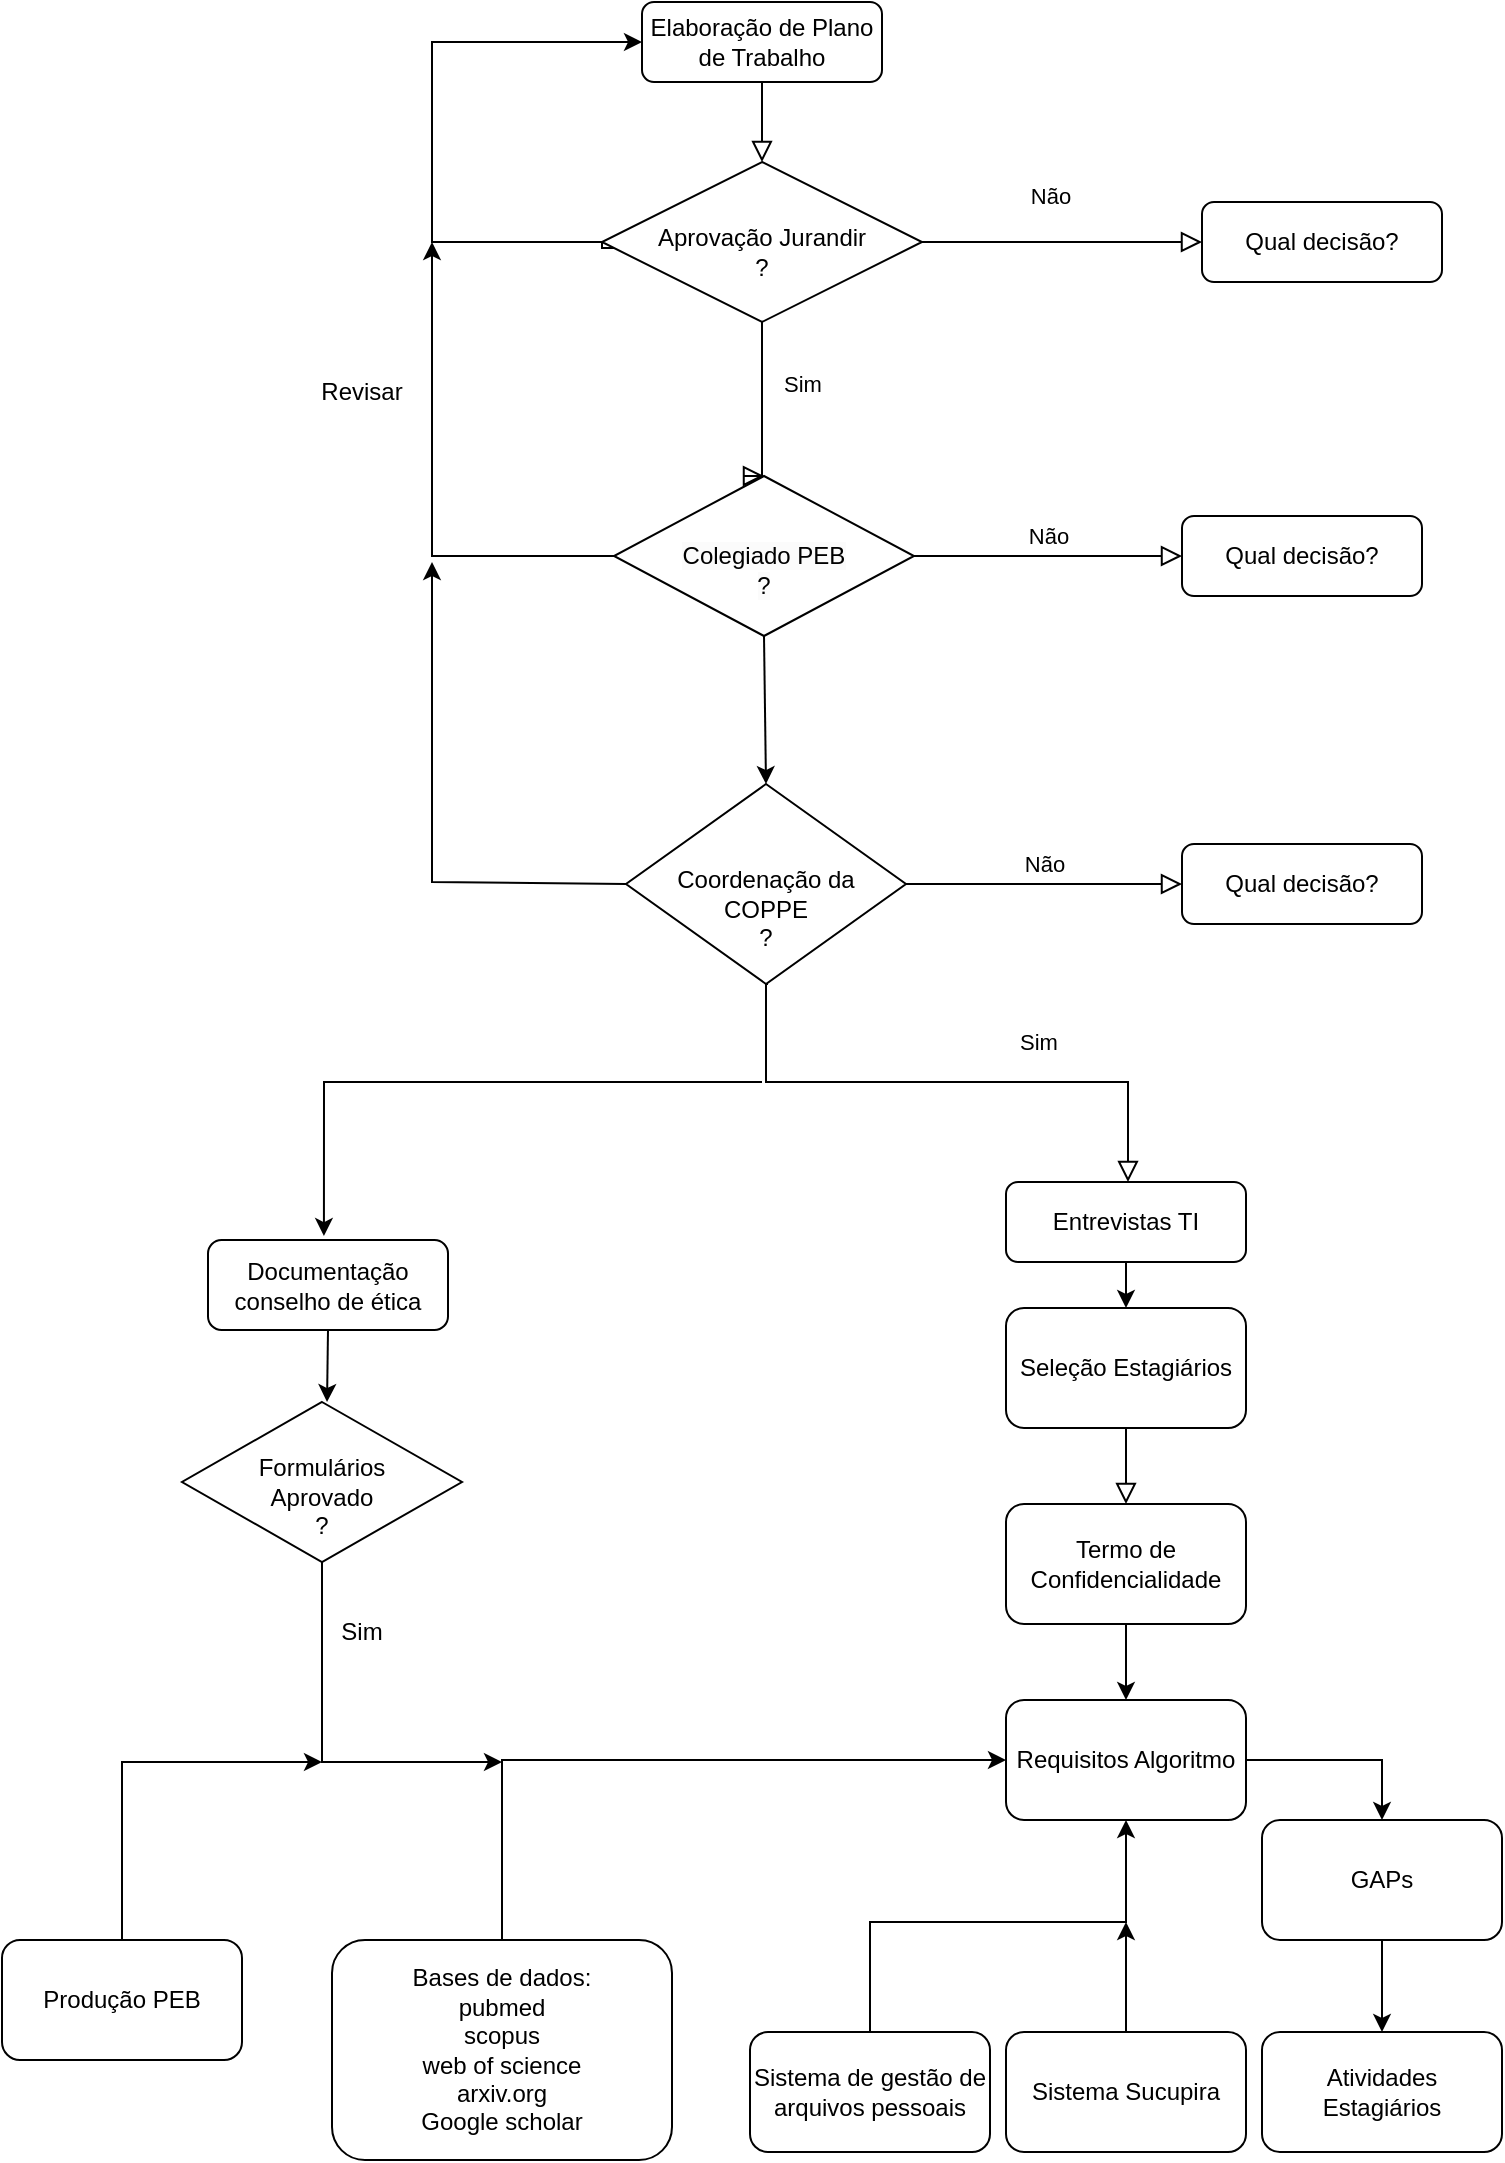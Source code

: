 <mxfile version="21.7.4" type="github">
  <diagram id="C5RBs43oDa-KdzZeNtuy" name="Page-1">
    <mxGraphModel dx="1674" dy="732" grid="1" gridSize="10" guides="1" tooltips="1" connect="1" arrows="1" fold="1" page="1" pageScale="1" pageWidth="827" pageHeight="1169" math="0" shadow="0">
      <root>
        <mxCell id="WIyWlLk6GJQsqaUBKTNV-0" />
        <mxCell id="WIyWlLk6GJQsqaUBKTNV-1" parent="WIyWlLk6GJQsqaUBKTNV-0" />
        <mxCell id="WIyWlLk6GJQsqaUBKTNV-2" value="" style="rounded=0;html=1;jettySize=auto;orthogonalLoop=1;fontSize=11;endArrow=block;endFill=0;endSize=8;strokeWidth=1;shadow=0;labelBackgroundColor=none;edgeStyle=orthogonalEdgeStyle;" parent="WIyWlLk6GJQsqaUBKTNV-1" source="WIyWlLk6GJQsqaUBKTNV-3" target="WIyWlLk6GJQsqaUBKTNV-6" edge="1">
          <mxGeometry relative="1" as="geometry" />
        </mxCell>
        <mxCell id="WIyWlLk6GJQsqaUBKTNV-3" value="Elaboração de Plano de Trabalho" style="rounded=1;whiteSpace=wrap;html=1;fontSize=12;glass=0;strokeWidth=1;shadow=0;" parent="WIyWlLk6GJQsqaUBKTNV-1" vertex="1">
          <mxGeometry x="340" y="40" width="120" height="40" as="geometry" />
        </mxCell>
        <mxCell id="WIyWlLk6GJQsqaUBKTNV-4" value="Sim" style="rounded=0;html=1;jettySize=auto;orthogonalLoop=1;fontSize=11;endArrow=block;endFill=0;endSize=8;strokeWidth=1;shadow=0;labelBackgroundColor=none;edgeStyle=orthogonalEdgeStyle;exitX=0;exitY=0.5;exitDx=0;exitDy=0;entryX=0.5;entryY=0;entryDx=0;entryDy=0;" parent="WIyWlLk6GJQsqaUBKTNV-1" source="WIyWlLk6GJQsqaUBKTNV-6" target="lvej0EakuEgVg4039kZY-16" edge="1">
          <mxGeometry x="0.523" y="20" relative="1" as="geometry">
            <mxPoint as="offset" />
            <mxPoint x="340" y="153" as="sourcePoint" />
            <mxPoint x="390" y="270" as="targetPoint" />
            <Array as="points">
              <mxPoint x="320" y="163" />
              <mxPoint x="400" y="163" />
            </Array>
          </mxGeometry>
        </mxCell>
        <mxCell id="WIyWlLk6GJQsqaUBKTNV-5" value="Não" style="edgeStyle=orthogonalEdgeStyle;rounded=0;html=1;jettySize=auto;orthogonalLoop=1;fontSize=11;endArrow=block;endFill=0;endSize=8;strokeWidth=1;shadow=0;labelBackgroundColor=none;exitX=1;exitY=0.5;exitDx=0;exitDy=0;" parent="WIyWlLk6GJQsqaUBKTNV-1" source="WIyWlLk6GJQsqaUBKTNV-6" target="WIyWlLk6GJQsqaUBKTNV-7" edge="1">
          <mxGeometry x="-0.096" y="23" relative="1" as="geometry">
            <mxPoint as="offset" />
            <Array as="points">
              <mxPoint x="550" y="160" />
              <mxPoint x="550" y="160" />
            </Array>
          </mxGeometry>
        </mxCell>
        <mxCell id="WIyWlLk6GJQsqaUBKTNV-6" value="&lt;br&gt;Aprovação Jurandir&lt;br&gt;?" style="rhombus;whiteSpace=wrap;html=1;shadow=0;fontFamily=Helvetica;fontSize=12;align=center;strokeWidth=1;spacing=6;spacingTop=-4;" parent="WIyWlLk6GJQsqaUBKTNV-1" vertex="1">
          <mxGeometry x="320" y="120" width="160" height="80" as="geometry" />
        </mxCell>
        <mxCell id="WIyWlLk6GJQsqaUBKTNV-7" value="Qual decisão?" style="rounded=1;whiteSpace=wrap;html=1;fontSize=12;glass=0;strokeWidth=1;shadow=0;" parent="WIyWlLk6GJQsqaUBKTNV-1" vertex="1">
          <mxGeometry x="620" y="140" width="120" height="40" as="geometry" />
        </mxCell>
        <mxCell id="WIyWlLk6GJQsqaUBKTNV-8" value="Sim" style="rounded=0;html=1;jettySize=auto;orthogonalLoop=1;fontSize=11;endArrow=block;endFill=0;endSize=8;strokeWidth=1;shadow=0;labelBackgroundColor=none;edgeStyle=orthogonalEdgeStyle;entryX=0.5;entryY=0;entryDx=0;entryDy=0;exitX=0.5;exitY=1;exitDx=0;exitDy=0;" parent="WIyWlLk6GJQsqaUBKTNV-1" edge="1">
          <mxGeometry x="0.322" y="20" relative="1" as="geometry">
            <mxPoint as="offset" />
            <mxPoint x="403" y="531" as="sourcePoint" />
            <mxPoint x="583" y="630" as="targetPoint" />
            <Array as="points">
              <mxPoint x="402" y="580" />
              <mxPoint x="583" y="580" />
            </Array>
          </mxGeometry>
        </mxCell>
        <mxCell id="WIyWlLk6GJQsqaUBKTNV-9" value="Não" style="edgeStyle=orthogonalEdgeStyle;rounded=0;html=1;jettySize=auto;orthogonalLoop=1;fontSize=11;endArrow=block;endFill=0;endSize=8;strokeWidth=1;shadow=0;labelBackgroundColor=none;" parent="WIyWlLk6GJQsqaUBKTNV-1" source="WIyWlLk6GJQsqaUBKTNV-10" target="WIyWlLk6GJQsqaUBKTNV-12" edge="1">
          <mxGeometry y="10" relative="1" as="geometry">
            <mxPoint as="offset" />
          </mxGeometry>
        </mxCell>
        <mxCell id="WIyWlLk6GJQsqaUBKTNV-10" value="&lt;br&gt;&lt;br&gt;Coordenação da COPPE&lt;br&gt;?" style="rhombus;whiteSpace=wrap;html=1;shadow=0;fontFamily=Helvetica;fontSize=12;align=center;strokeWidth=1;spacing=6;spacingTop=-4;" parent="WIyWlLk6GJQsqaUBKTNV-1" vertex="1">
          <mxGeometry x="332" y="431" width="140" height="100" as="geometry" />
        </mxCell>
        <mxCell id="WIyWlLk6GJQsqaUBKTNV-11" value="Entrevistas TI" style="rounded=1;whiteSpace=wrap;html=1;fontSize=12;glass=0;strokeWidth=1;shadow=0;" parent="WIyWlLk6GJQsqaUBKTNV-1" vertex="1">
          <mxGeometry x="522" y="630" width="120" height="40" as="geometry" />
        </mxCell>
        <mxCell id="WIyWlLk6GJQsqaUBKTNV-12" value="Qual decisão?" style="rounded=1;whiteSpace=wrap;html=1;fontSize=12;glass=0;strokeWidth=1;shadow=0;" parent="WIyWlLk6GJQsqaUBKTNV-1" vertex="1">
          <mxGeometry x="610" y="461" width="120" height="40" as="geometry" />
        </mxCell>
        <mxCell id="lvej0EakuEgVg4039kZY-2" value="Termo de Confidencialidade" style="rounded=1;whiteSpace=wrap;html=1;" parent="WIyWlLk6GJQsqaUBKTNV-1" vertex="1">
          <mxGeometry x="522" y="791" width="120" height="60" as="geometry" />
        </mxCell>
        <mxCell id="lvej0EakuEgVg4039kZY-3" value="" style="rounded=0;html=1;jettySize=auto;orthogonalLoop=1;fontSize=11;endArrow=block;endFill=0;endSize=8;strokeWidth=1;shadow=0;labelBackgroundColor=none;edgeStyle=orthogonalEdgeStyle;entryX=0.5;entryY=0;entryDx=0;entryDy=0;exitX=0.5;exitY=1;exitDx=0;exitDy=0;" parent="WIyWlLk6GJQsqaUBKTNV-1" source="lvej0EakuEgVg4039kZY-4" target="lvej0EakuEgVg4039kZY-2" edge="1">
          <mxGeometry x="0.333" y="20" relative="1" as="geometry">
            <mxPoint as="offset" />
            <mxPoint x="592" y="533" as="sourcePoint" />
            <mxPoint x="592" y="593" as="targetPoint" />
          </mxGeometry>
        </mxCell>
        <mxCell id="lvej0EakuEgVg4039kZY-4" value="Seleção Estagiários" style="rounded=1;whiteSpace=wrap;html=1;" parent="WIyWlLk6GJQsqaUBKTNV-1" vertex="1">
          <mxGeometry x="522" y="693" width="120" height="60" as="geometry" />
        </mxCell>
        <mxCell id="lvej0EakuEgVg4039kZY-5" value="" style="endArrow=classic;html=1;rounded=0;exitX=0.5;exitY=1;exitDx=0;exitDy=0;entryX=0.5;entryY=0;entryDx=0;entryDy=0;" parent="WIyWlLk6GJQsqaUBKTNV-1" source="WIyWlLk6GJQsqaUBKTNV-11" target="lvej0EakuEgVg4039kZY-4" edge="1">
          <mxGeometry width="50" height="50" relative="1" as="geometry">
            <mxPoint x="752" y="621" as="sourcePoint" />
            <mxPoint x="582" y="671" as="targetPoint" />
          </mxGeometry>
        </mxCell>
        <mxCell id="lvej0EakuEgVg4039kZY-7" value="Requisitos Algoritmo" style="rounded=1;whiteSpace=wrap;html=1;" parent="WIyWlLk6GJQsqaUBKTNV-1" vertex="1">
          <mxGeometry x="522" y="889" width="120" height="60" as="geometry" />
        </mxCell>
        <mxCell id="lvej0EakuEgVg4039kZY-8" value="" style="endArrow=classic;html=1;rounded=0;exitX=0.5;exitY=1;exitDx=0;exitDy=0;entryX=0.5;entryY=0;entryDx=0;entryDy=0;" parent="WIyWlLk6GJQsqaUBKTNV-1" source="lvej0EakuEgVg4039kZY-2" target="lvej0EakuEgVg4039kZY-7" edge="1">
          <mxGeometry width="50" height="50" relative="1" as="geometry">
            <mxPoint x="752" y="741" as="sourcePoint" />
            <mxPoint x="802" y="691" as="targetPoint" />
          </mxGeometry>
        </mxCell>
        <mxCell id="lvej0EakuEgVg4039kZY-9" value="GAPs" style="rounded=1;whiteSpace=wrap;html=1;" parent="WIyWlLk6GJQsqaUBKTNV-1" vertex="1">
          <mxGeometry x="650" y="949" width="120" height="60" as="geometry" />
        </mxCell>
        <mxCell id="lvej0EakuEgVg4039kZY-10" value="Atividades Estagiários" style="rounded=1;whiteSpace=wrap;html=1;" parent="WIyWlLk6GJQsqaUBKTNV-1" vertex="1">
          <mxGeometry x="650" y="1055" width="120" height="60" as="geometry" />
        </mxCell>
        <mxCell id="lvej0EakuEgVg4039kZY-11" value="" style="endArrow=classic;html=1;rounded=0;exitX=1;exitY=0.5;exitDx=0;exitDy=0;entryX=0.5;entryY=0;entryDx=0;entryDy=0;" parent="WIyWlLk6GJQsqaUBKTNV-1" source="lvej0EakuEgVg4039kZY-7" target="lvej0EakuEgVg4039kZY-9" edge="1">
          <mxGeometry width="50" height="50" relative="1" as="geometry">
            <mxPoint x="472" y="892" as="sourcePoint" />
            <mxPoint x="250" y="920" as="targetPoint" />
            <Array as="points">
              <mxPoint x="710" y="919" />
            </Array>
          </mxGeometry>
        </mxCell>
        <mxCell id="lvej0EakuEgVg4039kZY-12" value="" style="endArrow=classic;html=1;rounded=0;exitX=0.5;exitY=1;exitDx=0;exitDy=0;entryX=0.5;entryY=0;entryDx=0;entryDy=0;" parent="WIyWlLk6GJQsqaUBKTNV-1" source="lvej0EakuEgVg4039kZY-9" target="lvej0EakuEgVg4039kZY-10" edge="1">
          <mxGeometry width="50" height="50" relative="1" as="geometry">
            <mxPoint x="472" y="892" as="sourcePoint" />
            <mxPoint x="522" y="842" as="targetPoint" />
          </mxGeometry>
        </mxCell>
        <mxCell id="lvej0EakuEgVg4039kZY-13" value="Bases de dados:&lt;br&gt;pubmed&lt;br&gt;scopus&lt;br&gt;web of science&lt;br&gt;arxiv.org&lt;br&gt;Google scholar" style="rounded=1;whiteSpace=wrap;html=1;" parent="WIyWlLk6GJQsqaUBKTNV-1" vertex="1">
          <mxGeometry x="185" y="1009" width="170" height="110" as="geometry" />
        </mxCell>
        <mxCell id="lvej0EakuEgVg4039kZY-14" value="Qual decisão?" style="rounded=1;whiteSpace=wrap;html=1;fontSize=12;glass=0;strokeWidth=1;shadow=0;" parent="WIyWlLk6GJQsqaUBKTNV-1" vertex="1">
          <mxGeometry x="610" y="297" width="120" height="40" as="geometry" />
        </mxCell>
        <mxCell id="lvej0EakuEgVg4039kZY-15" value="Não" style="edgeStyle=orthogonalEdgeStyle;rounded=0;html=1;jettySize=auto;orthogonalLoop=1;fontSize=11;endArrow=block;endFill=0;endSize=8;strokeWidth=1;shadow=0;labelBackgroundColor=none;entryX=0;entryY=0.5;entryDx=0;entryDy=0;exitX=1;exitY=0.5;exitDx=0;exitDy=0;" parent="WIyWlLk6GJQsqaUBKTNV-1" source="lvej0EakuEgVg4039kZY-16" target="lvej0EakuEgVg4039kZY-14" edge="1">
          <mxGeometry y="10" relative="1" as="geometry">
            <mxPoint as="offset" />
            <mxPoint x="450" y="332.5" as="sourcePoint" />
            <mxPoint x="610" y="333" as="targetPoint" />
          </mxGeometry>
        </mxCell>
        <mxCell id="lvej0EakuEgVg4039kZY-16" value="&lt;span style=&quot;color: rgb(0, 0, 0); font-family: Helvetica; font-size: 12px; font-style: normal; font-variant-ligatures: normal; font-variant-caps: normal; font-weight: 400; letter-spacing: normal; orphans: 2; text-align: center; text-indent: 0px; text-transform: none; widows: 2; word-spacing: 0px; -webkit-text-stroke-width: 0px; background-color: rgb(251, 251, 251); text-decoration-thickness: initial; text-decoration-style: initial; text-decoration-color: initial; float: none; display: inline !important;&quot;&gt;&lt;br&gt;Colegiado PEB&lt;br&gt;?&lt;br&gt;&lt;/span&gt;" style="rhombus;whiteSpace=wrap;html=1;" parent="WIyWlLk6GJQsqaUBKTNV-1" vertex="1">
          <mxGeometry x="326" y="277" width="150" height="80" as="geometry" />
        </mxCell>
        <mxCell id="lvej0EakuEgVg4039kZY-20" value="Sistema de gestão de arquivos pessoais" style="rounded=1;whiteSpace=wrap;html=1;" parent="WIyWlLk6GJQsqaUBKTNV-1" vertex="1">
          <mxGeometry x="394" y="1055" width="120" height="60" as="geometry" />
        </mxCell>
        <mxCell id="4bV77bFoHXbpnA6mUsSb-0" value="" style="endArrow=classic;html=1;rounded=0;entryX=0;entryY=0.5;entryDx=0;entryDy=0;exitX=0;exitY=0.5;exitDx=0;exitDy=0;entryPerimeter=0;" edge="1" parent="WIyWlLk6GJQsqaUBKTNV-1" source="WIyWlLk6GJQsqaUBKTNV-6" target="WIyWlLk6GJQsqaUBKTNV-3">
          <mxGeometry width="50" height="50" relative="1" as="geometry">
            <mxPoint x="300" y="170" as="sourcePoint" />
            <mxPoint x="335" y="60" as="targetPoint" />
            <Array as="points">
              <mxPoint x="270" y="160" />
              <mxPoint x="235" y="160" />
              <mxPoint x="235" y="60" />
            </Array>
          </mxGeometry>
        </mxCell>
        <mxCell id="4bV77bFoHXbpnA6mUsSb-1" value="Revisar" style="text;html=1;strokeColor=none;fillColor=none;align=center;verticalAlign=middle;whiteSpace=wrap;rounded=0;" vertex="1" parent="WIyWlLk6GJQsqaUBKTNV-1">
          <mxGeometry x="170" y="220" width="60" height="30" as="geometry" />
        </mxCell>
        <mxCell id="4bV77bFoHXbpnA6mUsSb-2" value="" style="endArrow=classic;html=1;rounded=0;exitX=0;exitY=0.5;exitDx=0;exitDy=0;" edge="1" parent="WIyWlLk6GJQsqaUBKTNV-1">
          <mxGeometry width="50" height="50" relative="1" as="geometry">
            <mxPoint x="327" y="317" as="sourcePoint" />
            <mxPoint x="235" y="160" as="targetPoint" />
            <Array as="points">
              <mxPoint x="235" y="317" />
            </Array>
          </mxGeometry>
        </mxCell>
        <mxCell id="4bV77bFoHXbpnA6mUsSb-3" value="" style="endArrow=classic;html=1;rounded=0;exitX=0;exitY=0.5;exitDx=0;exitDy=0;" edge="1" parent="WIyWlLk6GJQsqaUBKTNV-1" source="WIyWlLk6GJQsqaUBKTNV-10">
          <mxGeometry width="50" height="50" relative="1" as="geometry">
            <mxPoint x="325" y="481" as="sourcePoint" />
            <mxPoint x="235" y="320" as="targetPoint" />
            <Array as="points">
              <mxPoint x="235" y="480" />
            </Array>
          </mxGeometry>
        </mxCell>
        <mxCell id="4bV77bFoHXbpnA6mUsSb-4" value="Documentação conselho de ética" style="rounded=1;whiteSpace=wrap;html=1;" vertex="1" parent="WIyWlLk6GJQsqaUBKTNV-1">
          <mxGeometry x="123" y="659" width="120" height="45" as="geometry" />
        </mxCell>
        <mxCell id="4bV77bFoHXbpnA6mUsSb-5" value="" style="endArrow=classic;html=1;rounded=0;entryX=0.433;entryY=-0.044;entryDx=0;entryDy=0;entryPerimeter=0;" edge="1" parent="WIyWlLk6GJQsqaUBKTNV-1">
          <mxGeometry width="50" height="50" relative="1" as="geometry">
            <mxPoint x="400" y="580" as="sourcePoint" />
            <mxPoint x="180.96" y="657.02" as="targetPoint" />
            <Array as="points">
              <mxPoint x="181" y="580" />
            </Array>
          </mxGeometry>
        </mxCell>
        <mxCell id="4bV77bFoHXbpnA6mUsSb-7" value="" style="endArrow=classic;html=1;rounded=0;exitX=0.5;exitY=1;exitDx=0;exitDy=0;entryX=0.518;entryY=0;entryDx=0;entryDy=0;entryPerimeter=0;" edge="1" parent="WIyWlLk6GJQsqaUBKTNV-1" source="4bV77bFoHXbpnA6mUsSb-4" target="4bV77bFoHXbpnA6mUsSb-13">
          <mxGeometry width="50" height="50" relative="1" as="geometry">
            <mxPoint x="400" y="810" as="sourcePoint" />
            <mxPoint x="188" y="749" as="targetPoint" />
          </mxGeometry>
        </mxCell>
        <mxCell id="4bV77bFoHXbpnA6mUsSb-10" value="Sim" style="text;html=1;strokeColor=none;fillColor=none;align=center;verticalAlign=middle;whiteSpace=wrap;rounded=0;" vertex="1" parent="WIyWlLk6GJQsqaUBKTNV-1">
          <mxGeometry x="170" y="840" width="60" height="30" as="geometry" />
        </mxCell>
        <mxCell id="4bV77bFoHXbpnA6mUsSb-13" value="&lt;br&gt;Formulários&lt;br&gt;Aprovado&lt;br&gt;?" style="rhombus;whiteSpace=wrap;html=1;" vertex="1" parent="WIyWlLk6GJQsqaUBKTNV-1">
          <mxGeometry x="110" y="740" width="140" height="80" as="geometry" />
        </mxCell>
        <mxCell id="4bV77bFoHXbpnA6mUsSb-15" value="" style="endArrow=classic;html=1;rounded=0;exitX=0.5;exitY=0;exitDx=0;exitDy=0;entryX=0;entryY=0.5;entryDx=0;entryDy=0;" edge="1" parent="WIyWlLk6GJQsqaUBKTNV-1" source="lvej0EakuEgVg4039kZY-13" target="lvej0EakuEgVg4039kZY-7">
          <mxGeometry width="50" height="50" relative="1" as="geometry">
            <mxPoint x="610" y="880" as="sourcePoint" />
            <mxPoint x="660" y="830" as="targetPoint" />
            <Array as="points">
              <mxPoint x="270" y="919" />
            </Array>
          </mxGeometry>
        </mxCell>
        <mxCell id="4bV77bFoHXbpnA6mUsSb-16" value="" style="endArrow=classic;html=1;rounded=0;" edge="1" parent="WIyWlLk6GJQsqaUBKTNV-1">
          <mxGeometry width="50" height="50" relative="1" as="geometry">
            <mxPoint x="180" y="820" as="sourcePoint" />
            <mxPoint x="270" y="920" as="targetPoint" />
            <Array as="points">
              <mxPoint x="180" y="920" />
            </Array>
          </mxGeometry>
        </mxCell>
        <mxCell id="4bV77bFoHXbpnA6mUsSb-17" value="" style="endArrow=classic;html=1;rounded=0;exitX=0.5;exitY=0;exitDx=0;exitDy=0;entryX=0.5;entryY=1;entryDx=0;entryDy=0;" edge="1" parent="WIyWlLk6GJQsqaUBKTNV-1" source="lvej0EakuEgVg4039kZY-20" target="lvej0EakuEgVg4039kZY-7">
          <mxGeometry width="50" height="50" relative="1" as="geometry">
            <mxPoint x="610" y="1000" as="sourcePoint" />
            <mxPoint x="660" y="950" as="targetPoint" />
            <Array as="points">
              <mxPoint x="454" y="1000" />
              <mxPoint x="582" y="1000" />
            </Array>
          </mxGeometry>
        </mxCell>
        <mxCell id="4bV77bFoHXbpnA6mUsSb-18" value="Sistema Sucupira" style="rounded=1;whiteSpace=wrap;html=1;" vertex="1" parent="WIyWlLk6GJQsqaUBKTNV-1">
          <mxGeometry x="522" y="1055" width="120" height="60" as="geometry" />
        </mxCell>
        <mxCell id="4bV77bFoHXbpnA6mUsSb-19" value="" style="endArrow=classic;html=1;rounded=0;exitX=0.5;exitY=0;exitDx=0;exitDy=0;" edge="1" parent="WIyWlLk6GJQsqaUBKTNV-1" source="4bV77bFoHXbpnA6mUsSb-18">
          <mxGeometry width="50" height="50" relative="1" as="geometry">
            <mxPoint x="580" y="1050" as="sourcePoint" />
            <mxPoint x="582" y="1000" as="targetPoint" />
          </mxGeometry>
        </mxCell>
        <mxCell id="4bV77bFoHXbpnA6mUsSb-20" value="Produção PEB" style="rounded=1;whiteSpace=wrap;html=1;" vertex="1" parent="WIyWlLk6GJQsqaUBKTNV-1">
          <mxGeometry x="20" y="1009" width="120" height="60" as="geometry" />
        </mxCell>
        <mxCell id="4bV77bFoHXbpnA6mUsSb-21" value="" style="endArrow=classic;html=1;rounded=0;exitX=0.5;exitY=0;exitDx=0;exitDy=0;" edge="1" parent="WIyWlLk6GJQsqaUBKTNV-1" source="4bV77bFoHXbpnA6mUsSb-20">
          <mxGeometry width="50" height="50" relative="1" as="geometry">
            <mxPoint x="610" y="1000" as="sourcePoint" />
            <mxPoint x="180" y="920" as="targetPoint" />
            <Array as="points">
              <mxPoint x="80" y="920" />
            </Array>
          </mxGeometry>
        </mxCell>
        <mxCell id="4bV77bFoHXbpnA6mUsSb-23" value="" style="endArrow=classic;html=1;rounded=0;exitX=0.5;exitY=1;exitDx=0;exitDy=0;entryX=0.5;entryY=0;entryDx=0;entryDy=0;" edge="1" parent="WIyWlLk6GJQsqaUBKTNV-1" source="lvej0EakuEgVg4039kZY-16" target="WIyWlLk6GJQsqaUBKTNV-10">
          <mxGeometry width="50" height="50" relative="1" as="geometry">
            <mxPoint x="640" y="480" as="sourcePoint" />
            <mxPoint x="690" y="430" as="targetPoint" />
          </mxGeometry>
        </mxCell>
      </root>
    </mxGraphModel>
  </diagram>
</mxfile>
